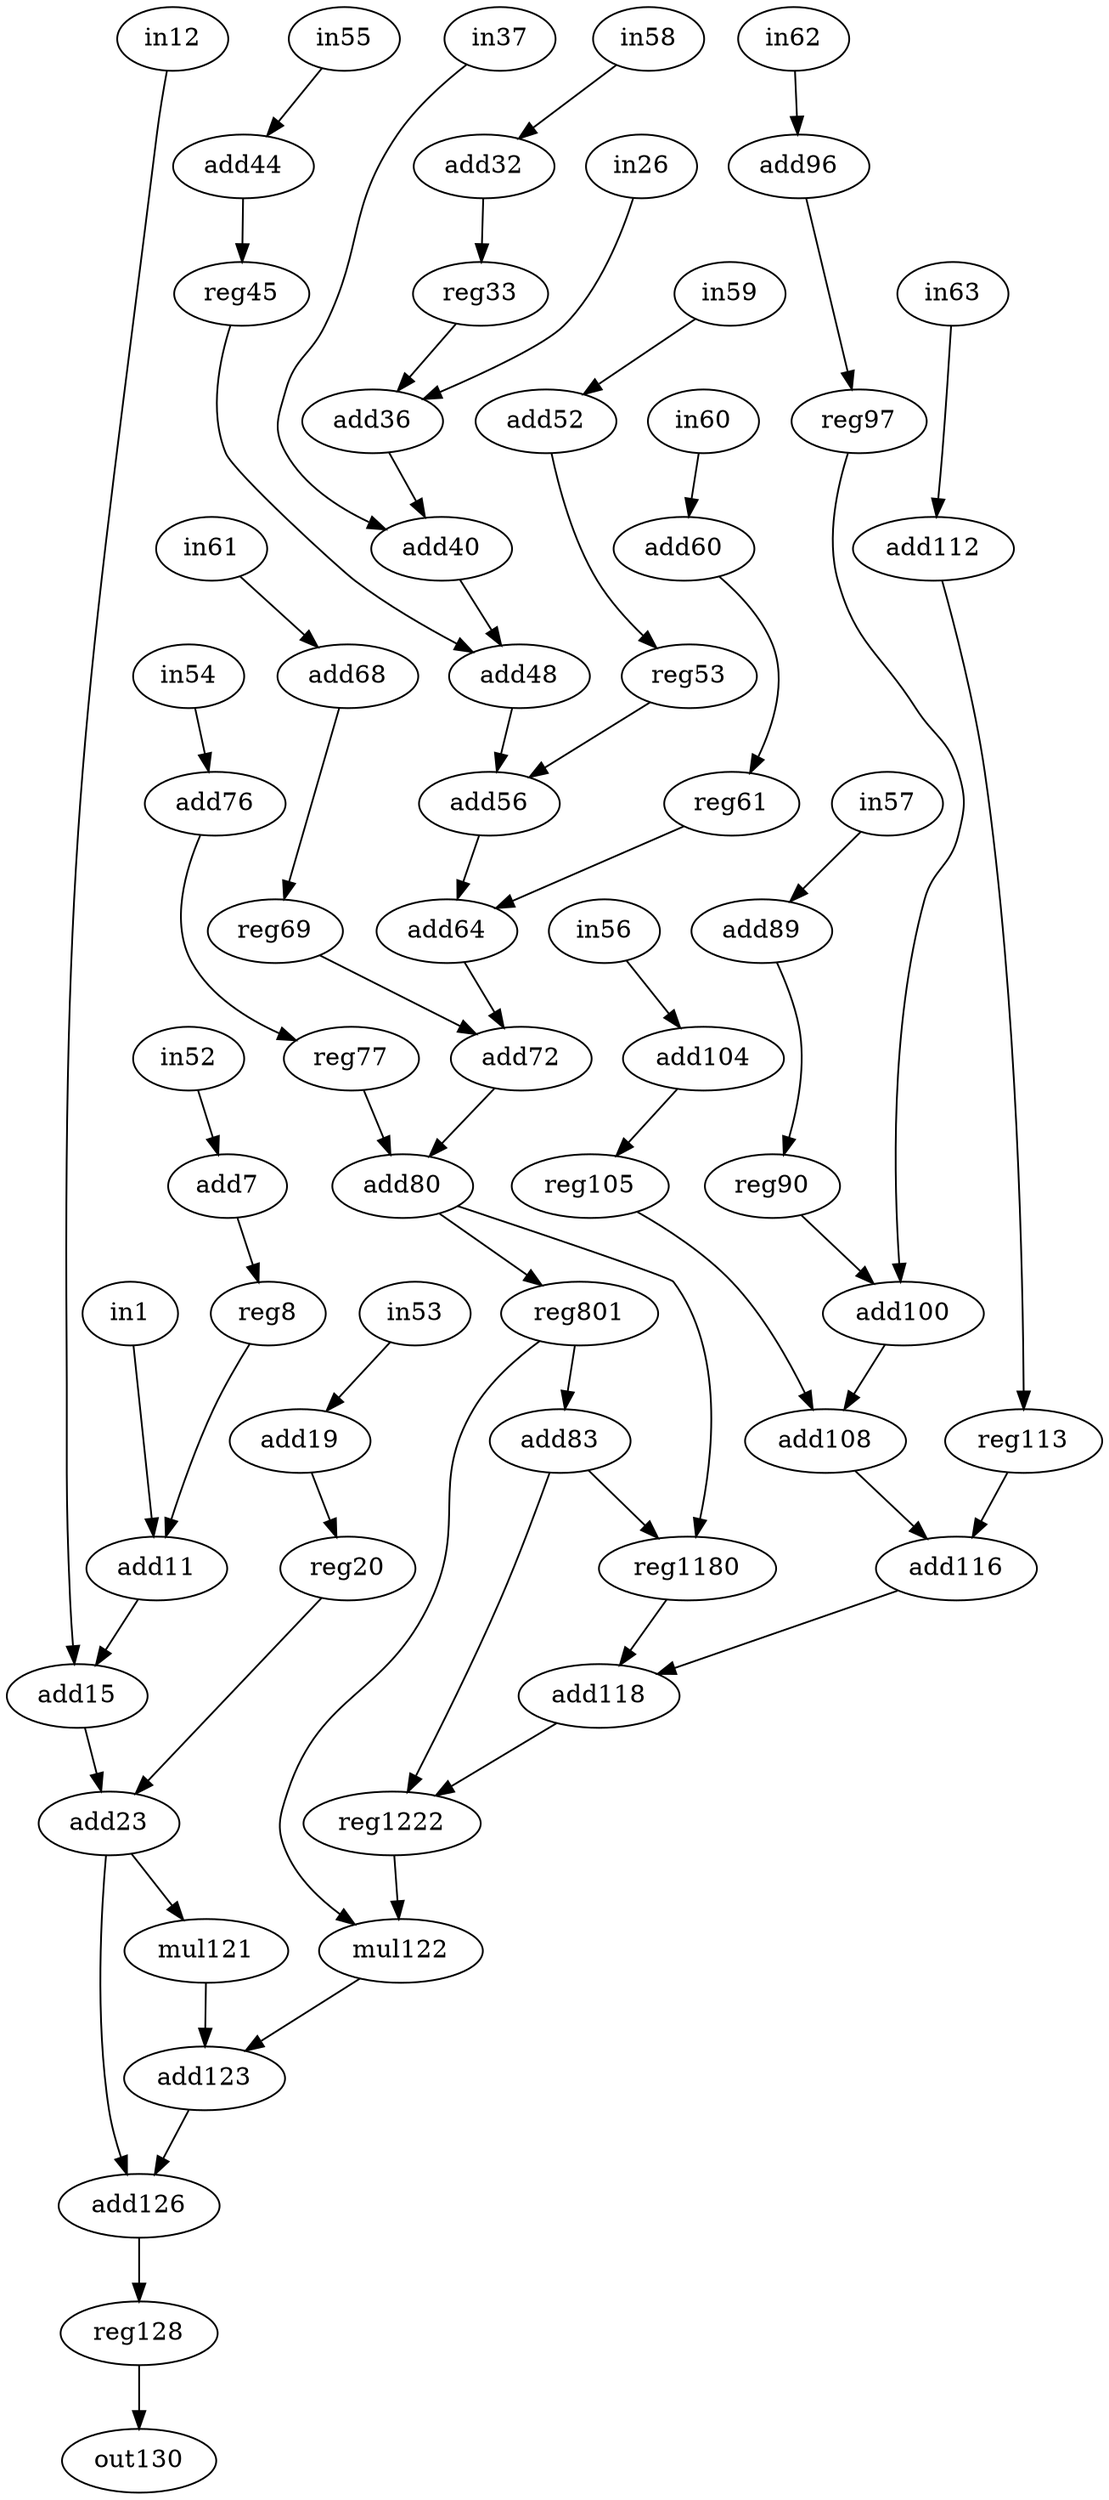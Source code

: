 digraph "h2v2_smooth" {
0 [label=reg33, op=reg];
1 [label=in12, op=in];
2 [label=in37, op=in];
3 [label=add68, op=addi, value=2];
4 [label=mul121, op=muli, value=2];
5 [label=reg90, op=reg];
6 [label=add23, op=add];
7 [label=add118, op=add];
8 [label=reg61, op=reg];
9 [label=add83, op=addi, value=2];
10 [label=add19, op=addi, value=2];
11 [label=add72, op=add];
12 [label=add89, op=addi, value=2];
13 [label=add104, op=addi, value=2];
14 [label=reg128, op=reg];
15 [label=reg801, op=reg];
16 [label=reg20, op=reg];
17 [label=add60, op=addi, value=2];
18 [label=in1, op=in];
19 [label=add7, op=addi, value=2];
20 [label=add40, op=add];
21 [label=reg69, op=reg];
22 [label=reg105, op=reg];
23 [label=in26, op=in];
24 [label=add116, op=add];
25 [label=add96, op=addi, value=2];
26 [label=mul122, op=mul];
27 [label=reg53, op=reg];
28 [label=reg45, op=reg];
29 [label=add44, op=addi, value=2];
30 [label=reg8, op=reg];
31 [label=add52, op=addi, value=2];
32 [label=add11, op=add];
33 [label=add64, op=add];
34 [label=reg113, op=reg];
35 [label=add123, op=add];
36 [label=add32, op=addi, value=2];
37 [label=add108, op=add];
38 [label=add36, op=add];
39 [label=reg77, op=reg];
40 [label=add48, op=add];
41 [label=add80, op=add];
42 [label=add112, op=addi, value=2];
43 [label=add15, op=add];
44 [label=add76, op=addi, value=2];
45 [label=add100, op=add];
46 [label=reg97, op=reg];
47 [label=add126, op=add];
48 [label=reg1222, op=reg];
49 [label=out130, op=out];
50 [label=add56, op=add];
51 [label=reg1180, op=reg];
52 [label=in52, op=in];
53 [label=in53, op=in];
54 [label=in54, op=in];
55 [label=in55, op=in];
56 [label=in56, op=in];
57 [label=in57, op=in];
58 [label=in58, op=in];
59 [label=in59, op=in];
60 [label=in60, op=in];
61 [label=in61, op=in];
62 [label=in62, op=in];
63 [label=in63, op=in];
0 -> 38  [port=0, weight=0];
1 -> 43  [port=0, weight=0];
2 -> 20  [port=0, weight=0];
3 -> 21  [port=0, weight=0];
4 -> 35  [port=0, weight=0];
5 -> 45  [port=0, weight=0];
6 -> 4  [port=0, weight=0];
6 -> 47  [port=0, weight=0];
7 -> 48  [port=0, weight=0];
8 -> 33  [port=0, weight=0];
9 -> 48  [port=1, weight=0];
9 -> 51  [port=0, weight=0];
10 -> 16  [port=0, weight=0];
11 -> 41  [port=0, weight=0];
12 -> 5  [port=0, weight=0];
13 -> 22  [port=0, weight=0];
14 -> 49  [port=0, weight=0];
15 -> 9  [port=0, weight=0];
15 -> 26  [port=0, weight=0];
16 -> 6  [port=0, weight=0];
17 -> 8  [port=0, weight=0];
18 -> 32  [port=0, weight=0];
19 -> 30  [port=0, weight=0];
20 -> 40  [port=0, weight=0];
21 -> 11  [port=0, weight=0];
22 -> 37  [port=0, weight=0];
23 -> 38  [port=1, weight=0];
24 -> 7  [port=0, weight=0];
25 -> 46  [port=0, weight=0];
26 -> 35  [port=1, weight=0];
27 -> 50  [port=0, weight=0];
28 -> 40  [port=1, weight=0];
29 -> 28  [port=0, weight=0];
30 -> 32  [port=1, weight=0];
31 -> 27  [port=0, weight=0];
32 -> 43  [port=1, weight=0];
33 -> 11  [port=1, weight=0];
34 -> 24  [port=0, weight=0];
35 -> 47  [port=1, weight=0];
36 -> 0  [port=0, weight=0];
37 -> 24  [port=1, weight=0];
38 -> 20  [port=1, weight=0];
39 -> 41  [port=1, weight=0];
40 -> 50  [port=1, weight=0];
41 -> 15  [port=0, weight=0];
41 -> 51  [port=1, weight=0];
42 -> 34  [port=0, weight=0];
43 -> 6  [port=1, weight=0];
44 -> 39  [port=0, weight=0];
45 -> 37  [port=1, weight=0];
46 -> 45  [port=1, weight=0];
47 -> 14  [port=0, weight=0];
48 -> 26  [port=1, weight=0];
50 -> 33  [port=1, weight=0];
51 -> 7  [port=1, weight=0];
52 -> 19  [port=0, weight=0];
53 -> 10  [port=0, weight=0];
54 -> 44  [port=0, weight=0];
55 -> 29  [port=0, weight=0];
56 -> 13  [port=0, weight=0];
57 -> 12  [port=0, weight=0];
58 -> 36  [port=0, weight=0];
59 -> 31  [port=0, weight=0];
60 -> 17  [port=0, weight=0];
61 -> 3  [port=0, weight=0];
62 -> 25  [port=0, weight=0];
63 -> 42  [port=0, weight=0];
}
